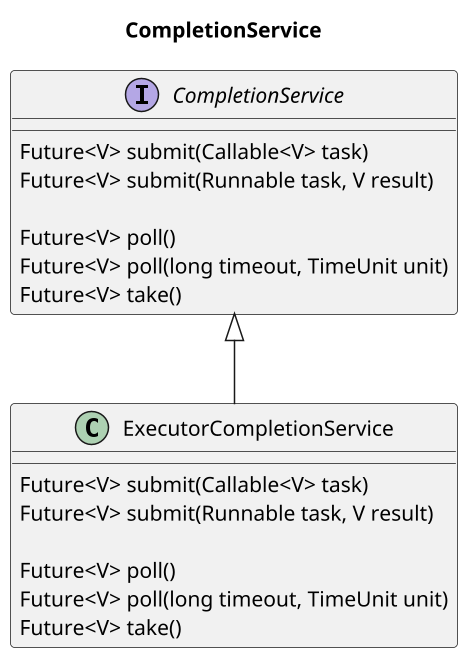 @startuml
title
CompletionService
end title

scale 1.5

interface "CompletionService" as CompletionService {
    Future<V> submit(Callable<V> task)
    Future<V> submit(Runnable task, V result)

    Future<V> poll()
    Future<V> poll(long timeout, TimeUnit unit)
    Future<V> take()
}

class "ExecutorCompletionService" as ExecutorCompletionService {
    Future<V> submit(Callable<V> task)
    Future<V> submit(Runnable task, V result)

    Future<V> poll()
    Future<V> poll(long timeout, TimeUnit unit)
    Future<V> take()
}

CompletionService <|-- ExecutorCompletionService

@enduml